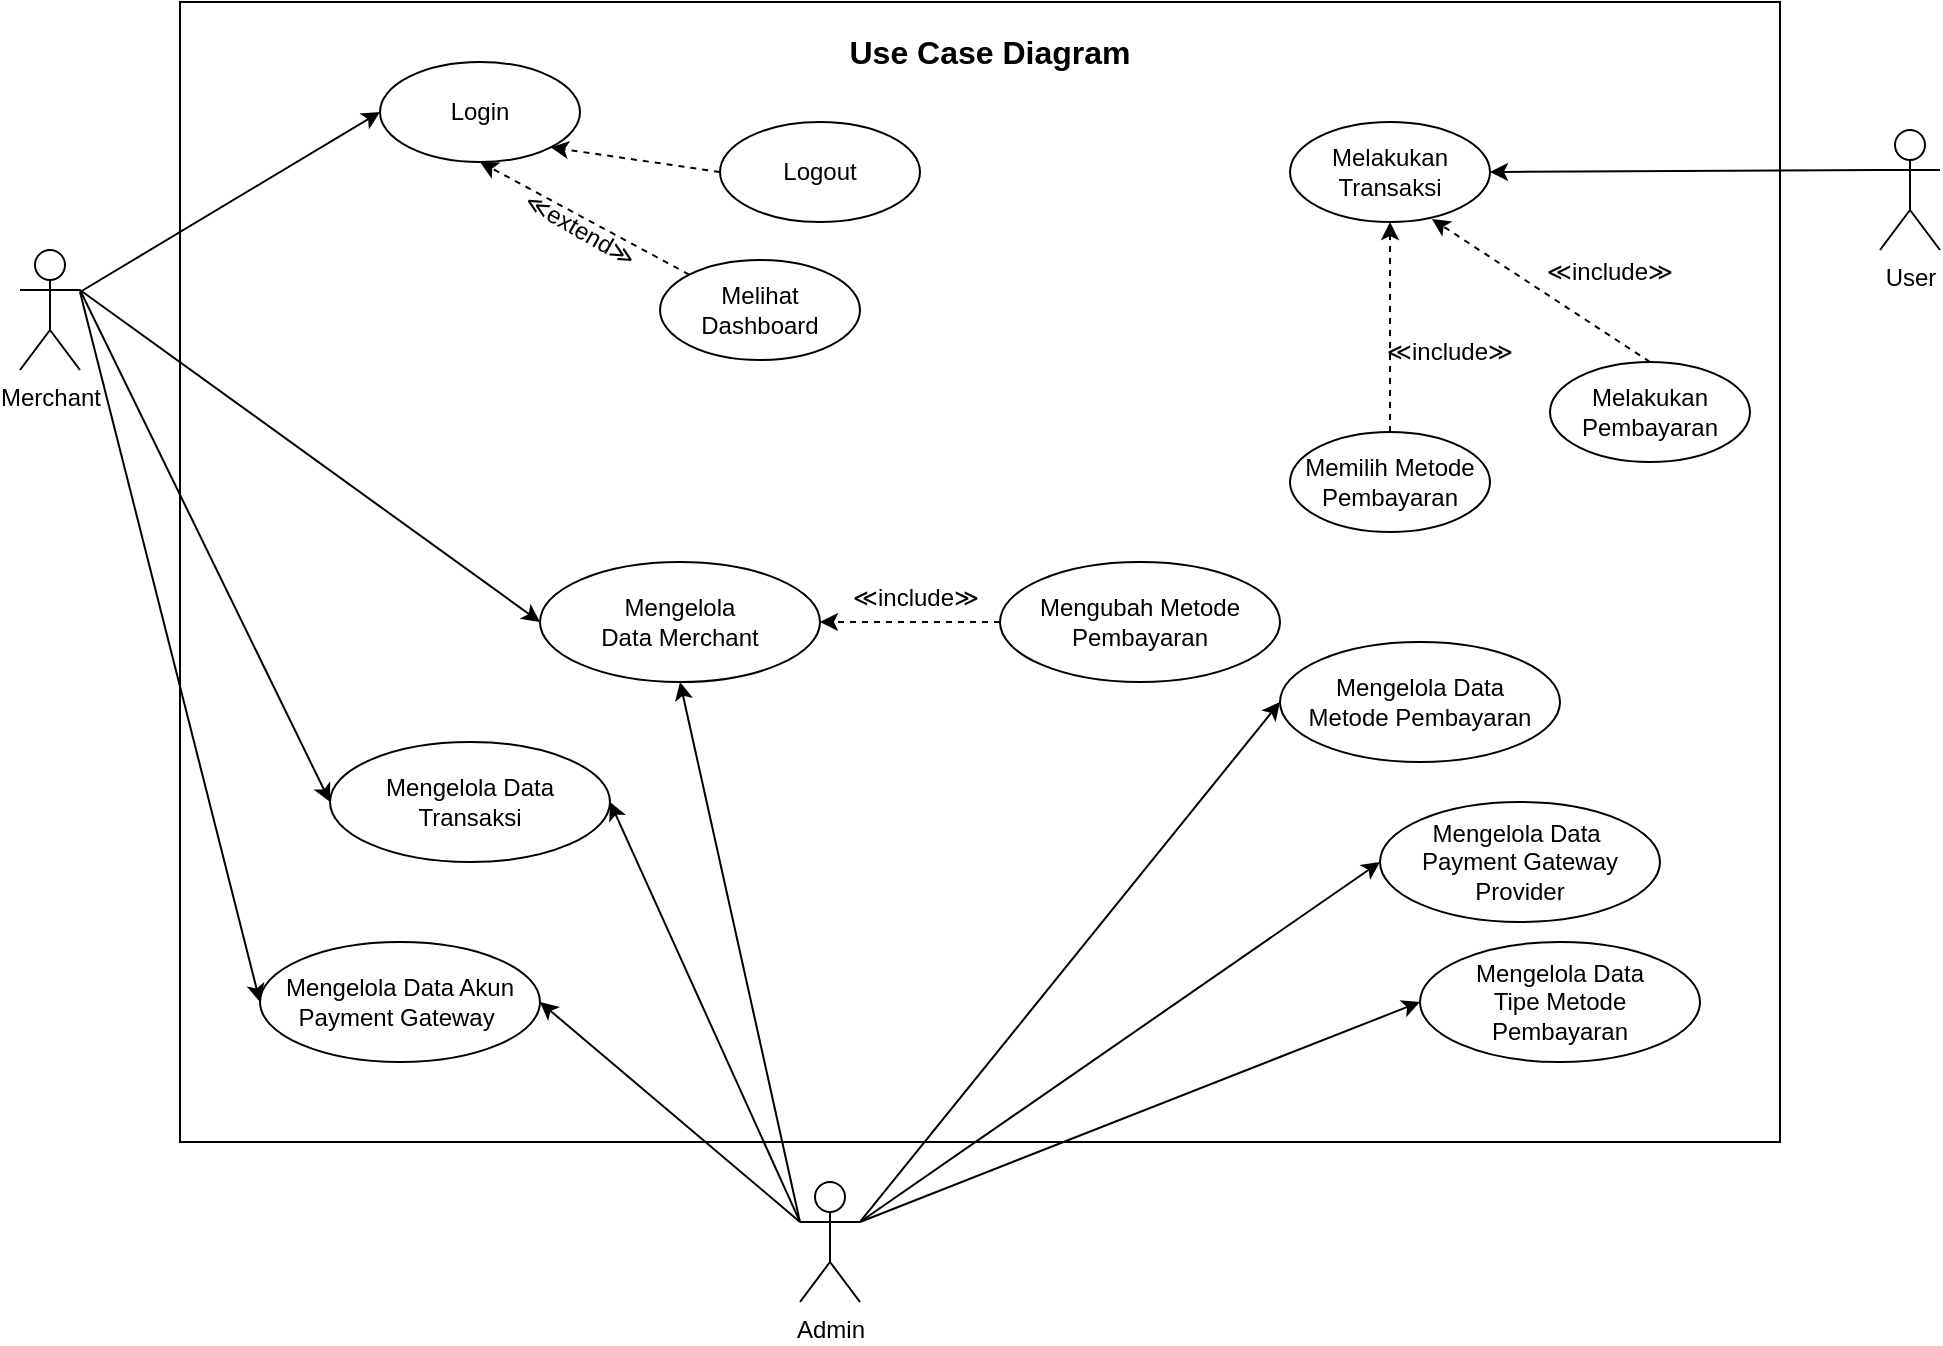 <mxfile version="21.5.0" type="device">
  <diagram id="72YvLJFX2ekcuao7Z5cQ" name="Page-1">
    <mxGraphModel dx="1122" dy="628" grid="1" gridSize="10" guides="1" tooltips="1" connect="1" arrows="1" fold="1" page="1" pageScale="1" pageWidth="850" pageHeight="1100" math="0" shadow="0">
      <root>
        <mxCell id="0" />
        <mxCell id="1" parent="0" />
        <mxCell id="eZqMwPuGun4IJBvmRAmN-4" value="" style="rounded=0;whiteSpace=wrap;html=1;" parent="1" vertex="1">
          <mxGeometry x="210" y="70" width="800" height="570" as="geometry" />
        </mxCell>
        <mxCell id="eZqMwPuGun4IJBvmRAmN-30" style="edgeStyle=none;rounded=0;orthogonalLoop=1;jettySize=auto;html=1;exitX=1;exitY=0.333;exitDx=0;exitDy=0;exitPerimeter=0;entryX=0;entryY=0.5;entryDx=0;entryDy=0;strokeColor=default;endArrow=classic;endFill=1;" parent="1" target="eZqMwPuGun4IJBvmRAmN-15" edge="1">
          <mxGeometry relative="1" as="geometry">
            <mxPoint x="160" y="215" as="sourcePoint" />
          </mxGeometry>
        </mxCell>
        <mxCell id="N3Vy_uaF9FrjSUs3YiEy-8" style="edgeStyle=none;rounded=0;orthogonalLoop=1;jettySize=auto;html=1;exitX=1;exitY=0.333;exitDx=0;exitDy=0;exitPerimeter=0;entryX=0;entryY=0.5;entryDx=0;entryDy=0;" parent="1" target="eZqMwPuGun4IJBvmRAmN-8" edge="1">
          <mxGeometry relative="1" as="geometry">
            <mxPoint x="160" y="215" as="sourcePoint" />
          </mxGeometry>
        </mxCell>
        <mxCell id="l7-wcFhhHc6C3cMoU6PT-16" style="rounded=0;orthogonalLoop=1;jettySize=auto;html=1;exitX=1;exitY=0.333;exitDx=0;exitDy=0;exitPerimeter=0;entryX=0;entryY=0.5;entryDx=0;entryDy=0;" edge="1" parent="1" source="eZqMwPuGun4IJBvmRAmN-2" target="l7-wcFhhHc6C3cMoU6PT-13">
          <mxGeometry relative="1" as="geometry" />
        </mxCell>
        <mxCell id="l7-wcFhhHc6C3cMoU6PT-17" style="rounded=0;orthogonalLoop=1;jettySize=auto;html=1;exitX=1;exitY=0.333;exitDx=0;exitDy=0;exitPerimeter=0;entryX=0;entryY=0.5;entryDx=0;entryDy=0;" edge="1" parent="1" source="eZqMwPuGun4IJBvmRAmN-2" target="l7-wcFhhHc6C3cMoU6PT-9">
          <mxGeometry relative="1" as="geometry" />
        </mxCell>
        <mxCell id="eZqMwPuGun4IJBvmRAmN-2" value="Merchant" style="shape=umlActor;verticalLabelPosition=bottom;verticalAlign=top;html=1;outlineConnect=0;" parent="1" vertex="1">
          <mxGeometry x="130" y="194" width="30" height="60" as="geometry" />
        </mxCell>
        <mxCell id="eZqMwPuGun4IJBvmRAmN-5" value="Use Case Diagram" style="text;html=1;strokeColor=none;fillColor=none;align=center;verticalAlign=middle;whiteSpace=wrap;rounded=0;fontStyle=1;fontSize=16;" parent="1" vertex="1">
          <mxGeometry x="250" y="80" width="730" height="30" as="geometry" />
        </mxCell>
        <mxCell id="eZqMwPuGun4IJBvmRAmN-8" value="Login" style="ellipse;whiteSpace=wrap;html=1;" parent="1" vertex="1">
          <mxGeometry x="310" y="100" width="100" height="50" as="geometry" />
        </mxCell>
        <mxCell id="eZqMwPuGun4IJBvmRAmN-12" style="edgeStyle=none;rounded=0;orthogonalLoop=1;jettySize=auto;html=1;exitX=0;exitY=0.5;exitDx=0;exitDy=0;entryX=1;entryY=1;entryDx=0;entryDy=0;strokeColor=default;endArrow=classic;endFill=1;dashed=1;" parent="1" source="eZqMwPuGun4IJBvmRAmN-10" target="eZqMwPuGun4IJBvmRAmN-8" edge="1">
          <mxGeometry relative="1" as="geometry">
            <mxPoint x="310" y="255" as="targetPoint" />
          </mxGeometry>
        </mxCell>
        <mxCell id="eZqMwPuGun4IJBvmRAmN-10" value="Logout" style="ellipse;whiteSpace=wrap;html=1;" parent="1" vertex="1">
          <mxGeometry x="480" y="130" width="100" height="50" as="geometry" />
        </mxCell>
        <mxCell id="eZqMwPuGun4IJBvmRAmN-14" value="≪extend≫" style="text;html=1;strokeColor=none;fillColor=none;align=center;verticalAlign=middle;whiteSpace=wrap;rounded=0;rotation=30;" parent="1" vertex="1">
          <mxGeometry x="380" y="169" width="60" height="30" as="geometry" />
        </mxCell>
        <mxCell id="eZqMwPuGun4IJBvmRAmN-15" value="Mengelola Data Akun Payment Gateway&amp;nbsp;" style="ellipse;whiteSpace=wrap;html=1;" parent="1" vertex="1">
          <mxGeometry x="250" y="540" width="140" height="60" as="geometry" />
        </mxCell>
        <mxCell id="eZqMwPuGun4IJBvmRAmN-67" style="edgeStyle=none;rounded=0;orthogonalLoop=1;jettySize=auto;html=1;exitX=0;exitY=0;exitDx=0;exitDy=0;entryX=0.5;entryY=1;entryDx=0;entryDy=0;strokeColor=default;endArrow=classic;endFill=1;dashed=1;" parent="1" source="eZqMwPuGun4IJBvmRAmN-66" target="eZqMwPuGun4IJBvmRAmN-8" edge="1">
          <mxGeometry relative="1" as="geometry">
            <mxPoint x="260" y="280" as="targetPoint" />
          </mxGeometry>
        </mxCell>
        <mxCell id="eZqMwPuGun4IJBvmRAmN-66" value="Melihat Dashboard" style="ellipse;whiteSpace=wrap;html=1;" parent="1" vertex="1">
          <mxGeometry x="450" y="199" width="100" height="50" as="geometry" />
        </mxCell>
        <mxCell id="l7-wcFhhHc6C3cMoU6PT-8" value="Mengelola Data &lt;br&gt;Tipe Metode &lt;br&gt;Pembayaran" style="ellipse;whiteSpace=wrap;html=1;" vertex="1" parent="1">
          <mxGeometry x="830" y="540" width="140" height="60" as="geometry" />
        </mxCell>
        <mxCell id="l7-wcFhhHc6C3cMoU6PT-9" value="Mengelola Data Transaksi" style="ellipse;whiteSpace=wrap;html=1;" vertex="1" parent="1">
          <mxGeometry x="285" y="440" width="140" height="60" as="geometry" />
        </mxCell>
        <mxCell id="l7-wcFhhHc6C3cMoU6PT-12" value="Mengelola Data&amp;nbsp; &lt;br&gt;Payment Gateway Provider" style="ellipse;whiteSpace=wrap;html=1;" vertex="1" parent="1">
          <mxGeometry x="810" y="470" width="140" height="60" as="geometry" />
        </mxCell>
        <mxCell id="l7-wcFhhHc6C3cMoU6PT-13" value="Mengelola &lt;br&gt;Data Merchant" style="ellipse;whiteSpace=wrap;html=1;" vertex="1" parent="1">
          <mxGeometry x="390" y="350" width="140" height="60" as="geometry" />
        </mxCell>
        <mxCell id="l7-wcFhhHc6C3cMoU6PT-24" style="rounded=0;orthogonalLoop=1;jettySize=auto;html=1;exitX=0;exitY=0.333;exitDx=0;exitDy=0;exitPerimeter=0;entryX=1;entryY=0.5;entryDx=0;entryDy=0;" edge="1" parent="1" source="l7-wcFhhHc6C3cMoU6PT-15" target="eZqMwPuGun4IJBvmRAmN-15">
          <mxGeometry relative="1" as="geometry" />
        </mxCell>
        <mxCell id="l7-wcFhhHc6C3cMoU6PT-25" style="rounded=0;orthogonalLoop=1;jettySize=auto;html=1;exitX=0;exitY=0.333;exitDx=0;exitDy=0;exitPerimeter=0;entryX=1;entryY=0.5;entryDx=0;entryDy=0;" edge="1" parent="1" source="l7-wcFhhHc6C3cMoU6PT-15" target="l7-wcFhhHc6C3cMoU6PT-9">
          <mxGeometry relative="1" as="geometry" />
        </mxCell>
        <mxCell id="l7-wcFhhHc6C3cMoU6PT-26" style="rounded=0;orthogonalLoop=1;jettySize=auto;html=1;exitX=0;exitY=0.333;exitDx=0;exitDy=0;exitPerimeter=0;entryX=0.5;entryY=1;entryDx=0;entryDy=0;" edge="1" parent="1" source="l7-wcFhhHc6C3cMoU6PT-15" target="l7-wcFhhHc6C3cMoU6PT-13">
          <mxGeometry relative="1" as="geometry" />
        </mxCell>
        <mxCell id="l7-wcFhhHc6C3cMoU6PT-27" style="rounded=0;orthogonalLoop=1;jettySize=auto;html=1;exitX=1;exitY=0.333;exitDx=0;exitDy=0;exitPerimeter=0;entryX=0;entryY=0.5;entryDx=0;entryDy=0;" edge="1" parent="1" source="l7-wcFhhHc6C3cMoU6PT-15" target="l7-wcFhhHc6C3cMoU6PT-12">
          <mxGeometry relative="1" as="geometry" />
        </mxCell>
        <mxCell id="l7-wcFhhHc6C3cMoU6PT-28" style="rounded=0;orthogonalLoop=1;jettySize=auto;html=1;exitX=1;exitY=0.333;exitDx=0;exitDy=0;exitPerimeter=0;entryX=0;entryY=0.5;entryDx=0;entryDy=0;" edge="1" parent="1" source="l7-wcFhhHc6C3cMoU6PT-15" target="l7-wcFhhHc6C3cMoU6PT-8">
          <mxGeometry relative="1" as="geometry" />
        </mxCell>
        <mxCell id="l7-wcFhhHc6C3cMoU6PT-45" style="rounded=0;orthogonalLoop=1;jettySize=auto;html=1;exitX=1;exitY=0.333;exitDx=0;exitDy=0;exitPerimeter=0;entryX=0;entryY=0.5;entryDx=0;entryDy=0;" edge="1" parent="1" source="l7-wcFhhHc6C3cMoU6PT-15" target="l7-wcFhhHc6C3cMoU6PT-44">
          <mxGeometry relative="1" as="geometry" />
        </mxCell>
        <mxCell id="l7-wcFhhHc6C3cMoU6PT-15" value="Admin" style="shape=umlActor;verticalLabelPosition=bottom;verticalAlign=top;html=1;outlineConnect=0;" vertex="1" parent="1">
          <mxGeometry x="520" y="660" width="30" height="60" as="geometry" />
        </mxCell>
        <mxCell id="l7-wcFhhHc6C3cMoU6PT-42" style="rounded=0;orthogonalLoop=1;jettySize=auto;html=1;exitX=0;exitY=0.5;exitDx=0;exitDy=0;entryX=1;entryY=0.5;entryDx=0;entryDy=0;dashed=1;" edge="1" parent="1" source="l7-wcFhhHc6C3cMoU6PT-29" target="l7-wcFhhHc6C3cMoU6PT-13">
          <mxGeometry relative="1" as="geometry" />
        </mxCell>
        <mxCell id="l7-wcFhhHc6C3cMoU6PT-29" value="Mengubah Metode Pembayaran" style="ellipse;whiteSpace=wrap;html=1;" vertex="1" parent="1">
          <mxGeometry x="620" y="350" width="140" height="60" as="geometry" />
        </mxCell>
        <mxCell id="l7-wcFhhHc6C3cMoU6PT-43" value="≪include≫" style="text;html=1;strokeColor=none;fillColor=none;align=center;verticalAlign=middle;whiteSpace=wrap;rounded=0;" vertex="1" parent="1">
          <mxGeometry x="548" y="353" width="60" height="30" as="geometry" />
        </mxCell>
        <mxCell id="l7-wcFhhHc6C3cMoU6PT-44" value="Mengelola Data &lt;br&gt;Metode Pembayaran" style="ellipse;whiteSpace=wrap;html=1;" vertex="1" parent="1">
          <mxGeometry x="760" y="390" width="140" height="60" as="geometry" />
        </mxCell>
        <mxCell id="eZqMwPuGun4IJBvmRAmN-3" value="User" style="shape=umlActor;verticalLabelPosition=bottom;verticalAlign=top;html=1;outlineConnect=0;" parent="1" vertex="1">
          <mxGeometry x="1060" y="134" width="30" height="60" as="geometry" />
        </mxCell>
        <mxCell id="eZqMwPuGun4IJBvmRAmN-23" value="Melakukan Transaksi" style="ellipse;whiteSpace=wrap;html=1;" parent="1" vertex="1">
          <mxGeometry x="765" y="130" width="100" height="50" as="geometry" />
        </mxCell>
        <mxCell id="eZqMwPuGun4IJBvmRAmN-24" style="edgeStyle=none;rounded=0;orthogonalLoop=1;jettySize=auto;html=1;exitX=0;exitY=0.333;exitDx=0;exitDy=0;exitPerimeter=0;entryX=1;entryY=0.5;entryDx=0;entryDy=0;strokeColor=default;endArrow=classic;endFill=1;" parent="1" source="eZqMwPuGun4IJBvmRAmN-3" target="eZqMwPuGun4IJBvmRAmN-23" edge="1">
          <mxGeometry relative="1" as="geometry" />
        </mxCell>
        <mxCell id="eZqMwPuGun4IJBvmRAmN-26" value="Memilih Metode Pembayaran" style="ellipse;whiteSpace=wrap;html=1;" parent="1" vertex="1">
          <mxGeometry x="765" y="285" width="100" height="50" as="geometry" />
        </mxCell>
        <mxCell id="eZqMwPuGun4IJBvmRAmN-28" value="≪include≫" style="text;html=1;strokeColor=none;fillColor=none;align=center;verticalAlign=middle;whiteSpace=wrap;rounded=0;" parent="1" vertex="1">
          <mxGeometry x="815" y="230" width="60" height="30" as="geometry" />
        </mxCell>
        <mxCell id="eZqMwPuGun4IJBvmRAmN-63" value="Melakukan Pembayaran" style="ellipse;whiteSpace=wrap;html=1;" parent="1" vertex="1">
          <mxGeometry x="895" y="250" width="100" height="50" as="geometry" />
        </mxCell>
        <mxCell id="eZqMwPuGun4IJBvmRAmN-65" value="≪include≫" style="text;html=1;strokeColor=none;fillColor=none;align=center;verticalAlign=middle;whiteSpace=wrap;rounded=0;" parent="1" vertex="1">
          <mxGeometry x="895" y="190" width="60" height="30" as="geometry" />
        </mxCell>
        <mxCell id="eZqMwPuGun4IJBvmRAmN-27" style="edgeStyle=none;rounded=0;orthogonalLoop=1;jettySize=auto;html=1;exitX=0.5;exitY=0;exitDx=0;exitDy=0;entryX=0.5;entryY=1;entryDx=0;entryDy=0;dashed=1;strokeColor=default;endArrow=classic;endFill=1;" parent="1" source="eZqMwPuGun4IJBvmRAmN-26" target="eZqMwPuGun4IJBvmRAmN-23" edge="1">
          <mxGeometry relative="1" as="geometry" />
        </mxCell>
        <mxCell id="eZqMwPuGun4IJBvmRAmN-64" style="edgeStyle=none;rounded=0;orthogonalLoop=1;jettySize=auto;html=1;exitX=0.5;exitY=0;exitDx=0;exitDy=0;entryX=0.71;entryY=0.97;entryDx=0;entryDy=0;entryPerimeter=0;dashed=1;strokeColor=default;endArrow=classic;endFill=1;" parent="1" source="eZqMwPuGun4IJBvmRAmN-63" target="eZqMwPuGun4IJBvmRAmN-23" edge="1">
          <mxGeometry relative="1" as="geometry" />
        </mxCell>
      </root>
    </mxGraphModel>
  </diagram>
</mxfile>
